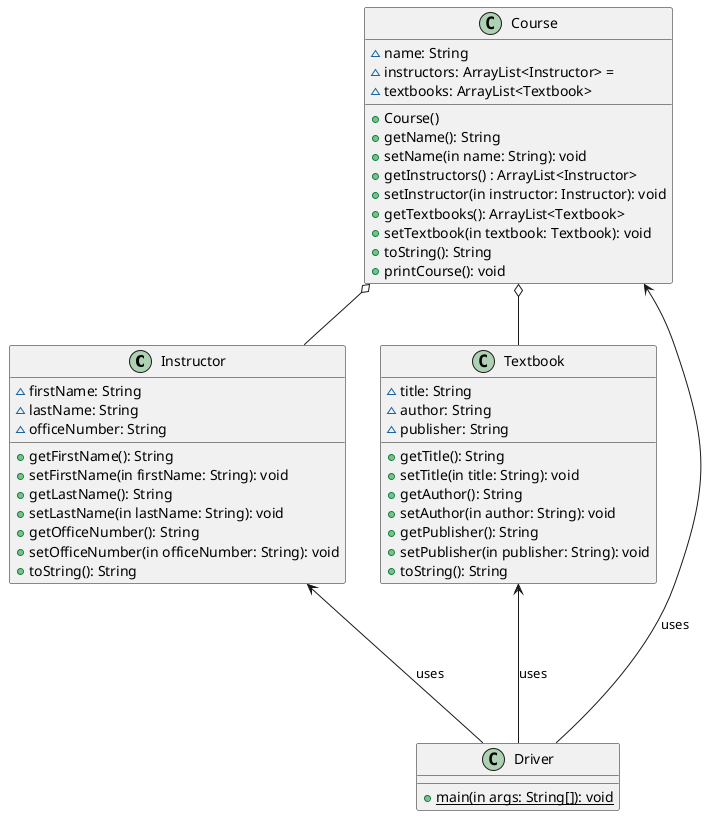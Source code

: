 @startuml
'https://plantuml.com/class-diagram

class Instructor {
~ firstName: String
~ lastName: String
~ officeNumber: String

+ getFirstName(): String
+ setFirstName(in firstName: String): void
+ getLastName(): String
+ setLastName(in lastName: String): void
+ getOfficeNumber(): String
+ setOfficeNumber(in officeNumber: String): void
+ toString(): String
}


class Textbook {
~ title: String
~ author: String
~ publisher: String

+ getTitle(): String
+ setTitle(in title: String): void
+ getAuthor(): String
+ setAuthor(in author: String): void
+ getPublisher(): String
+ setPublisher(in publisher: String): void
+ toString(): String
}


class Course {
~ name: String
~ instructors: ArrayList<Instructor> =
~ textbooks: ArrayList<Textbook>

+ Course()
+ getName(): String
+ setName(in name: String): void
+ getInstructors() : ArrayList<Instructor>
+ setInstructor(in instructor: Instructor): void
+ getTextbooks(): ArrayList<Textbook>
+ setTextbook(in textbook: Textbook): void
+ toString(): String
+ printCourse(): void
}

Course o-- Instructor
Course o-- Textbook

class Driver {
+ {static} main(in args: String[]): void
}

Instructor <--- Driver: uses
Textbook <--- Driver: uses
Course <--- Driver: uses


@enduml